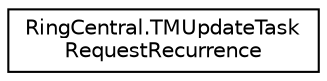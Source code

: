 digraph "Graphical Class Hierarchy"
{
 // LATEX_PDF_SIZE
  edge [fontname="Helvetica",fontsize="10",labelfontname="Helvetica",labelfontsize="10"];
  node [fontname="Helvetica",fontsize="10",shape=record];
  rankdir="LR";
  Node0 [label="RingCentral.TMUpdateTask\lRequestRecurrence",height=0.2,width=0.4,color="black", fillcolor="white", style="filled",URL="$classRingCentral_1_1TMUpdateTaskRequestRecurrence.html",tooltip=" "];
}
